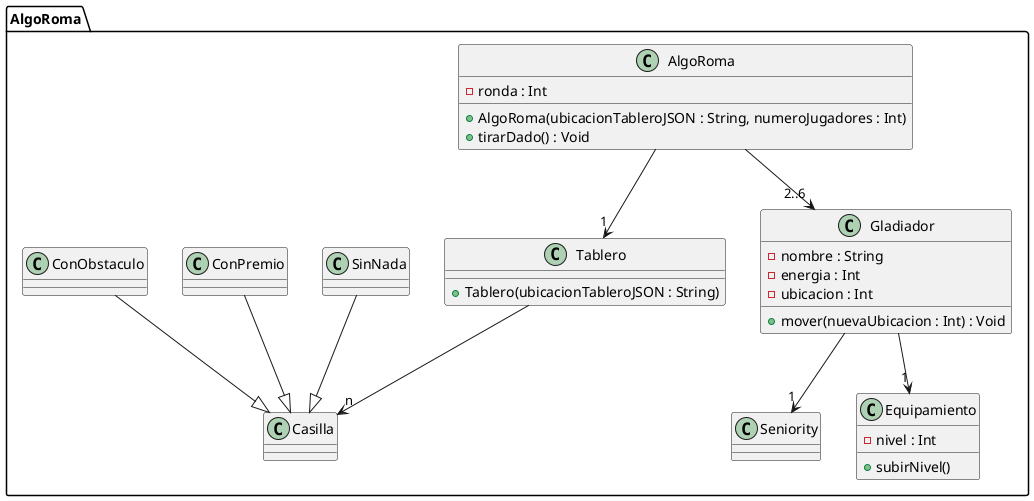 @startuml

' fuente: https://plantuml.com/es/class-diagram

package AlgoRoma {

        AlgoRoma --> "2..6" Gladiador
        Gladiador --> "1" Equipamiento
        Gladiador --> "1" Seniority
        AlgoRoma --> "1" Tablero
        Tablero --> "n" Casilla
        SinNada --|> Casilla
        ConPremio --|> Casilla
        ConObstaculo --|> Casilla

        class AlgoRoma {
            - ronda : Int

            + AlgoRoma(ubicacionTableroJSON : String, numeroJugadores : Int)
            + tirarDado() : Void
        }

        class Gladiador {
            - nombre : String
            - energia : Int
            - ubicacion : Int

            +mover(nuevaUbicacion : Int) : Void
        }

        class Equipamiento {
            - nivel : Int

            + subirNivel()
        }

        class Tablero {
            + Tablero(ubicacionTableroJSON : String)
        }

}

@enduml
@startuml(id=WITHOUTATTRIBUTES)

package Model {
        class Localize {
                + Localize(String esContent, String usContent)
                + String greet(String lang) : String
        }
}

@enduml
